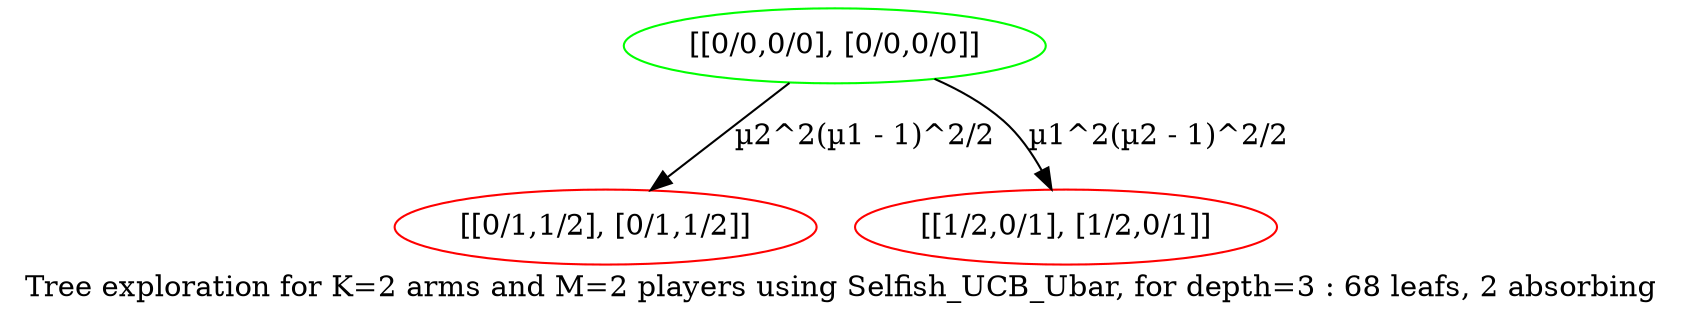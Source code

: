 digraph {
	overlap=false
	label="Tree exploration for K=2 arms and M=2 players using Selfish_UCB_Ubar, for depth=3 : 68 leafs, 2 absorbing"
	0 [label="[[0/0,0/0], [0/0,0/0]]" color=green]
	25 [label="[[0/1,1/2], [0/1,1/2]]" color=red]
	0 -> 25 [label="µ2^2(µ1 - 1)^2/2" color=black]
	66 [label="[[1/2,0/1], [1/2,0/1]]" color=red]
	0 -> 66 [label="µ1^2(µ2 - 1)^2/2" color=black]
}
